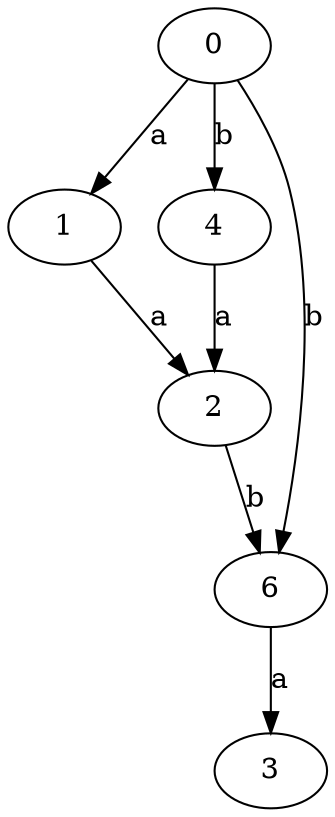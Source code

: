 strict digraph  {
1;
2;
3;
4;
0;
6;
1 -> 2  [label=a];
2 -> 6  [label=b];
4 -> 2  [label=a];
0 -> 1  [label=a];
0 -> 4  [label=b];
0 -> 6  [label=b];
6 -> 3  [label=a];
}
